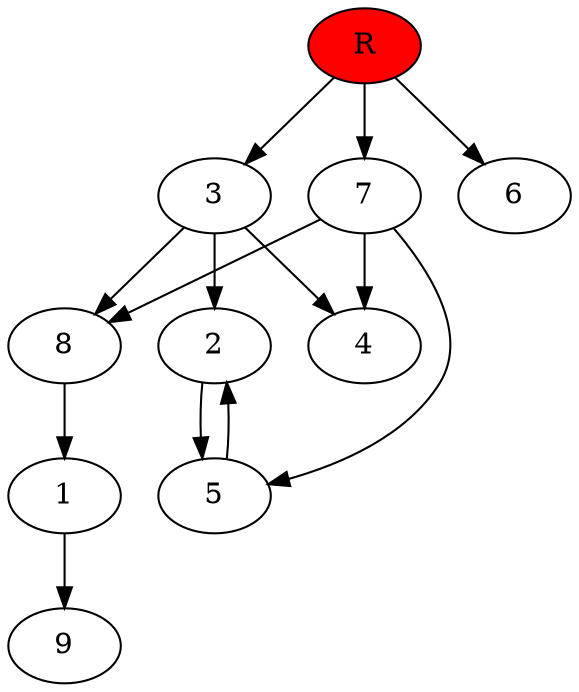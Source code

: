 digraph prb52855 {
	1
	2
	3
	4
	5
	6
	7
	8
	R [fillcolor="#ff0000" style=filled]
	1 -> 9
	2 -> 5
	3 -> 2
	3 -> 4
	3 -> 8
	5 -> 2
	7 -> 4
	7 -> 5
	7 -> 8
	8 -> 1
	R -> 3
	R -> 6
	R -> 7
}
